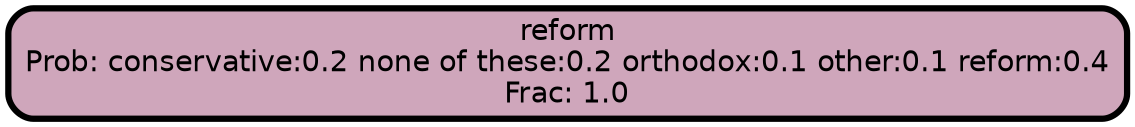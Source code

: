 graph Tree {
node [shape=box, style="filled, rounded",color="black",penwidth="3",fontcolor="black",                 fontname=helvetica] ;
graph [ranksep="0 equally", splines=straight,                 bgcolor=transparent, dpi=200] ;
edge [fontname=helvetica, color=black] ;
0 [label="reform
Prob: conservative:0.2 none of these:0.2 orthodox:0.1 other:0.1 reform:0.4
Frac: 1.0", fillcolor="#cfa6bb"] ;
{rank = same;}}